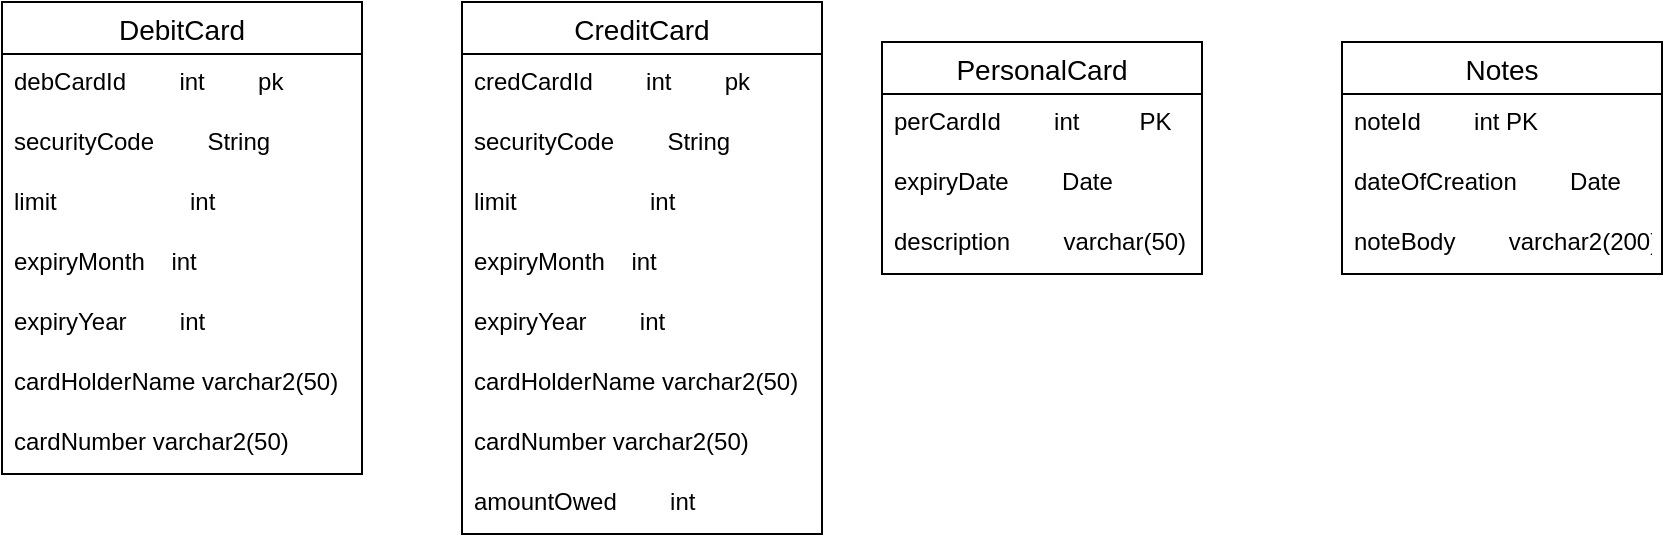 <mxfile version="17.5.0"><diagram id="C5RBs43oDa-KdzZeNtuy" name="Page-1"><mxGraphModel dx="1662" dy="814" grid="1" gridSize="10" guides="1" tooltips="1" connect="1" arrows="1" fold="1" page="1" pageScale="1" pageWidth="827" pageHeight="1169" math="0" shadow="0"><root><mxCell id="WIyWlLk6GJQsqaUBKTNV-0"/><mxCell id="WIyWlLk6GJQsqaUBKTNV-1" parent="WIyWlLk6GJQsqaUBKTNV-0"/><mxCell id="vi-21D4kuCsxD4XfNmWr-22" value="CreditCard" style="swimlane;fontStyle=0;childLayout=stackLayout;horizontal=1;startSize=26;horizontalStack=0;resizeParent=1;resizeParentMax=0;resizeLast=0;collapsible=1;marginBottom=0;align=center;fontSize=14;" vertex="1" parent="WIyWlLk6GJQsqaUBKTNV-1"><mxGeometry x="320" y="320" width="180" height="266" as="geometry"/></mxCell><mxCell id="vi-21D4kuCsxD4XfNmWr-23" value="credCardId        int        pk" style="text;strokeColor=none;fillColor=none;spacingLeft=4;spacingRight=4;overflow=hidden;rotatable=0;points=[[0,0.5],[1,0.5]];portConstraint=eastwest;fontSize=12;" vertex="1" parent="vi-21D4kuCsxD4XfNmWr-22"><mxGeometry y="26" width="180" height="30" as="geometry"/></mxCell><mxCell id="vi-21D4kuCsxD4XfNmWr-24" value="securityCode        String" style="text;strokeColor=none;fillColor=none;spacingLeft=4;spacingRight=4;overflow=hidden;rotatable=0;points=[[0,0.5],[1,0.5]];portConstraint=eastwest;fontSize=12;" vertex="1" parent="vi-21D4kuCsxD4XfNmWr-22"><mxGeometry y="56" width="180" height="30" as="geometry"/></mxCell><mxCell id="vi-21D4kuCsxD4XfNmWr-25" value="limit                    int" style="text;strokeColor=none;fillColor=none;spacingLeft=4;spacingRight=4;overflow=hidden;rotatable=0;points=[[0,0.5],[1,0.5]];portConstraint=eastwest;fontSize=12;" vertex="1" parent="vi-21D4kuCsxD4XfNmWr-22"><mxGeometry y="86" width="180" height="30" as="geometry"/></mxCell><mxCell id="vi-21D4kuCsxD4XfNmWr-64" value="expiryMonth    int    " style="text;strokeColor=none;fillColor=none;spacingLeft=4;spacingRight=4;overflow=hidden;rotatable=0;points=[[0,0.5],[1,0.5]];portConstraint=eastwest;fontSize=12;" vertex="1" parent="vi-21D4kuCsxD4XfNmWr-22"><mxGeometry y="116" width="180" height="30" as="geometry"/></mxCell><mxCell id="vi-21D4kuCsxD4XfNmWr-65" value="expiryYear        int" style="text;strokeColor=none;fillColor=none;spacingLeft=4;spacingRight=4;overflow=hidden;rotatable=0;points=[[0,0.5],[1,0.5]];portConstraint=eastwest;fontSize=12;" vertex="1" parent="vi-21D4kuCsxD4XfNmWr-22"><mxGeometry y="146" width="180" height="30" as="geometry"/></mxCell><mxCell id="vi-21D4kuCsxD4XfNmWr-66" value="cardHolderName varchar2(50)" style="text;strokeColor=none;fillColor=none;spacingLeft=4;spacingRight=4;overflow=hidden;rotatable=0;points=[[0,0.5],[1,0.5]];portConstraint=eastwest;fontSize=12;" vertex="1" parent="vi-21D4kuCsxD4XfNmWr-22"><mxGeometry y="176" width="180" height="30" as="geometry"/></mxCell><mxCell id="vi-21D4kuCsxD4XfNmWr-68" value="cardNumber varchar2(50)" style="text;strokeColor=none;fillColor=none;spacingLeft=4;spacingRight=4;overflow=hidden;rotatable=0;points=[[0,0.5],[1,0.5]];portConstraint=eastwest;fontSize=12;" vertex="1" parent="vi-21D4kuCsxD4XfNmWr-22"><mxGeometry y="206" width="180" height="30" as="geometry"/></mxCell><mxCell id="vi-21D4kuCsxD4XfNmWr-77" value="amountOwed        int    " style="text;strokeColor=none;fillColor=none;spacingLeft=4;spacingRight=4;overflow=hidden;rotatable=0;points=[[0,0.5],[1,0.5]];portConstraint=eastwest;fontSize=12;" vertex="1" parent="vi-21D4kuCsxD4XfNmWr-22"><mxGeometry y="236" width="180" height="30" as="geometry"/></mxCell><mxCell id="vi-21D4kuCsxD4XfNmWr-34" value="PersonalCard" style="swimlane;fontStyle=0;childLayout=stackLayout;horizontal=1;startSize=26;horizontalStack=0;resizeParent=1;resizeParentMax=0;resizeLast=0;collapsible=1;marginBottom=0;align=center;fontSize=14;" vertex="1" parent="WIyWlLk6GJQsqaUBKTNV-1"><mxGeometry x="530" y="340" width="160" height="116" as="geometry"/></mxCell><mxCell id="vi-21D4kuCsxD4XfNmWr-35" value="perCardId        int         PK" style="text;strokeColor=none;fillColor=none;spacingLeft=4;spacingRight=4;overflow=hidden;rotatable=0;points=[[0,0.5],[1,0.5]];portConstraint=eastwest;fontSize=12;" vertex="1" parent="vi-21D4kuCsxD4XfNmWr-34"><mxGeometry y="26" width="160" height="30" as="geometry"/></mxCell><mxCell id="vi-21D4kuCsxD4XfNmWr-36" value="expiryDate        Date" style="text;strokeColor=none;fillColor=none;spacingLeft=4;spacingRight=4;overflow=hidden;rotatable=0;points=[[0,0.5],[1,0.5]];portConstraint=eastwest;fontSize=12;" vertex="1" parent="vi-21D4kuCsxD4XfNmWr-34"><mxGeometry y="56" width="160" height="30" as="geometry"/></mxCell><mxCell id="vi-21D4kuCsxD4XfNmWr-37" value="description        varchar(50)" style="text;strokeColor=none;fillColor=none;spacingLeft=4;spacingRight=4;overflow=hidden;rotatable=0;points=[[0,0.5],[1,0.5]];portConstraint=eastwest;fontSize=12;" vertex="1" parent="vi-21D4kuCsxD4XfNmWr-34"><mxGeometry y="86" width="160" height="30" as="geometry"/></mxCell><mxCell id="vi-21D4kuCsxD4XfNmWr-54" value="Notes" style="swimlane;fontStyle=0;childLayout=stackLayout;horizontal=1;startSize=26;horizontalStack=0;resizeParent=1;resizeParentMax=0;resizeLast=0;collapsible=1;marginBottom=0;align=center;fontSize=14;" vertex="1" parent="WIyWlLk6GJQsqaUBKTNV-1"><mxGeometry x="760" y="340" width="160" height="116" as="geometry"/></mxCell><mxCell id="vi-21D4kuCsxD4XfNmWr-55" value="noteId        int PK    " style="text;strokeColor=none;fillColor=none;spacingLeft=4;spacingRight=4;overflow=hidden;rotatable=0;points=[[0,0.5],[1,0.5]];portConstraint=eastwest;fontSize=12;" vertex="1" parent="vi-21D4kuCsxD4XfNmWr-54"><mxGeometry y="26" width="160" height="30" as="geometry"/></mxCell><mxCell id="vi-21D4kuCsxD4XfNmWr-56" value="dateOfCreation        Date" style="text;strokeColor=none;fillColor=none;spacingLeft=4;spacingRight=4;overflow=hidden;rotatable=0;points=[[0,0.5],[1,0.5]];portConstraint=eastwest;fontSize=12;" vertex="1" parent="vi-21D4kuCsxD4XfNmWr-54"><mxGeometry y="56" width="160" height="30" as="geometry"/></mxCell><mxCell id="vi-21D4kuCsxD4XfNmWr-57" value="noteBody        varchar2(200)   " style="text;strokeColor=none;fillColor=none;spacingLeft=4;spacingRight=4;overflow=hidden;rotatable=0;points=[[0,0.5],[1,0.5]];portConstraint=eastwest;fontSize=12;" vertex="1" parent="vi-21D4kuCsxD4XfNmWr-54"><mxGeometry y="86" width="160" height="30" as="geometry"/></mxCell><mxCell id="vi-21D4kuCsxD4XfNmWr-69" value="DebitCard" style="swimlane;fontStyle=0;childLayout=stackLayout;horizontal=1;startSize=26;horizontalStack=0;resizeParent=1;resizeParentMax=0;resizeLast=0;collapsible=1;marginBottom=0;align=center;fontSize=14;" vertex="1" parent="WIyWlLk6GJQsqaUBKTNV-1"><mxGeometry x="90" y="320" width="180" height="236" as="geometry"/></mxCell><mxCell id="vi-21D4kuCsxD4XfNmWr-70" value="debCardId        int        pk" style="text;strokeColor=none;fillColor=none;spacingLeft=4;spacingRight=4;overflow=hidden;rotatable=0;points=[[0,0.5],[1,0.5]];portConstraint=eastwest;fontSize=12;" vertex="1" parent="vi-21D4kuCsxD4XfNmWr-69"><mxGeometry y="26" width="180" height="30" as="geometry"/></mxCell><mxCell id="vi-21D4kuCsxD4XfNmWr-71" value="securityCode        String" style="text;strokeColor=none;fillColor=none;spacingLeft=4;spacingRight=4;overflow=hidden;rotatable=0;points=[[0,0.5],[1,0.5]];portConstraint=eastwest;fontSize=12;" vertex="1" parent="vi-21D4kuCsxD4XfNmWr-69"><mxGeometry y="56" width="180" height="30" as="geometry"/></mxCell><mxCell id="vi-21D4kuCsxD4XfNmWr-72" value="limit                    int" style="text;strokeColor=none;fillColor=none;spacingLeft=4;spacingRight=4;overflow=hidden;rotatable=0;points=[[0,0.5],[1,0.5]];portConstraint=eastwest;fontSize=12;" vertex="1" parent="vi-21D4kuCsxD4XfNmWr-69"><mxGeometry y="86" width="180" height="30" as="geometry"/></mxCell><mxCell id="vi-21D4kuCsxD4XfNmWr-73" value="expiryMonth    int    " style="text;strokeColor=none;fillColor=none;spacingLeft=4;spacingRight=4;overflow=hidden;rotatable=0;points=[[0,0.5],[1,0.5]];portConstraint=eastwest;fontSize=12;" vertex="1" parent="vi-21D4kuCsxD4XfNmWr-69"><mxGeometry y="116" width="180" height="30" as="geometry"/></mxCell><mxCell id="vi-21D4kuCsxD4XfNmWr-74" value="expiryYear        int" style="text;strokeColor=none;fillColor=none;spacingLeft=4;spacingRight=4;overflow=hidden;rotatable=0;points=[[0,0.5],[1,0.5]];portConstraint=eastwest;fontSize=12;" vertex="1" parent="vi-21D4kuCsxD4XfNmWr-69"><mxGeometry y="146" width="180" height="30" as="geometry"/></mxCell><mxCell id="vi-21D4kuCsxD4XfNmWr-75" value="cardHolderName varchar2(50)" style="text;strokeColor=none;fillColor=none;spacingLeft=4;spacingRight=4;overflow=hidden;rotatable=0;points=[[0,0.5],[1,0.5]];portConstraint=eastwest;fontSize=12;" vertex="1" parent="vi-21D4kuCsxD4XfNmWr-69"><mxGeometry y="176" width="180" height="30" as="geometry"/></mxCell><mxCell id="vi-21D4kuCsxD4XfNmWr-76" value="cardNumber varchar2(50)" style="text;strokeColor=none;fillColor=none;spacingLeft=4;spacingRight=4;overflow=hidden;rotatable=0;points=[[0,0.5],[1,0.5]];portConstraint=eastwest;fontSize=12;" vertex="1" parent="vi-21D4kuCsxD4XfNmWr-69"><mxGeometry y="206" width="180" height="30" as="geometry"/></mxCell></root></mxGraphModel></diagram></mxfile>